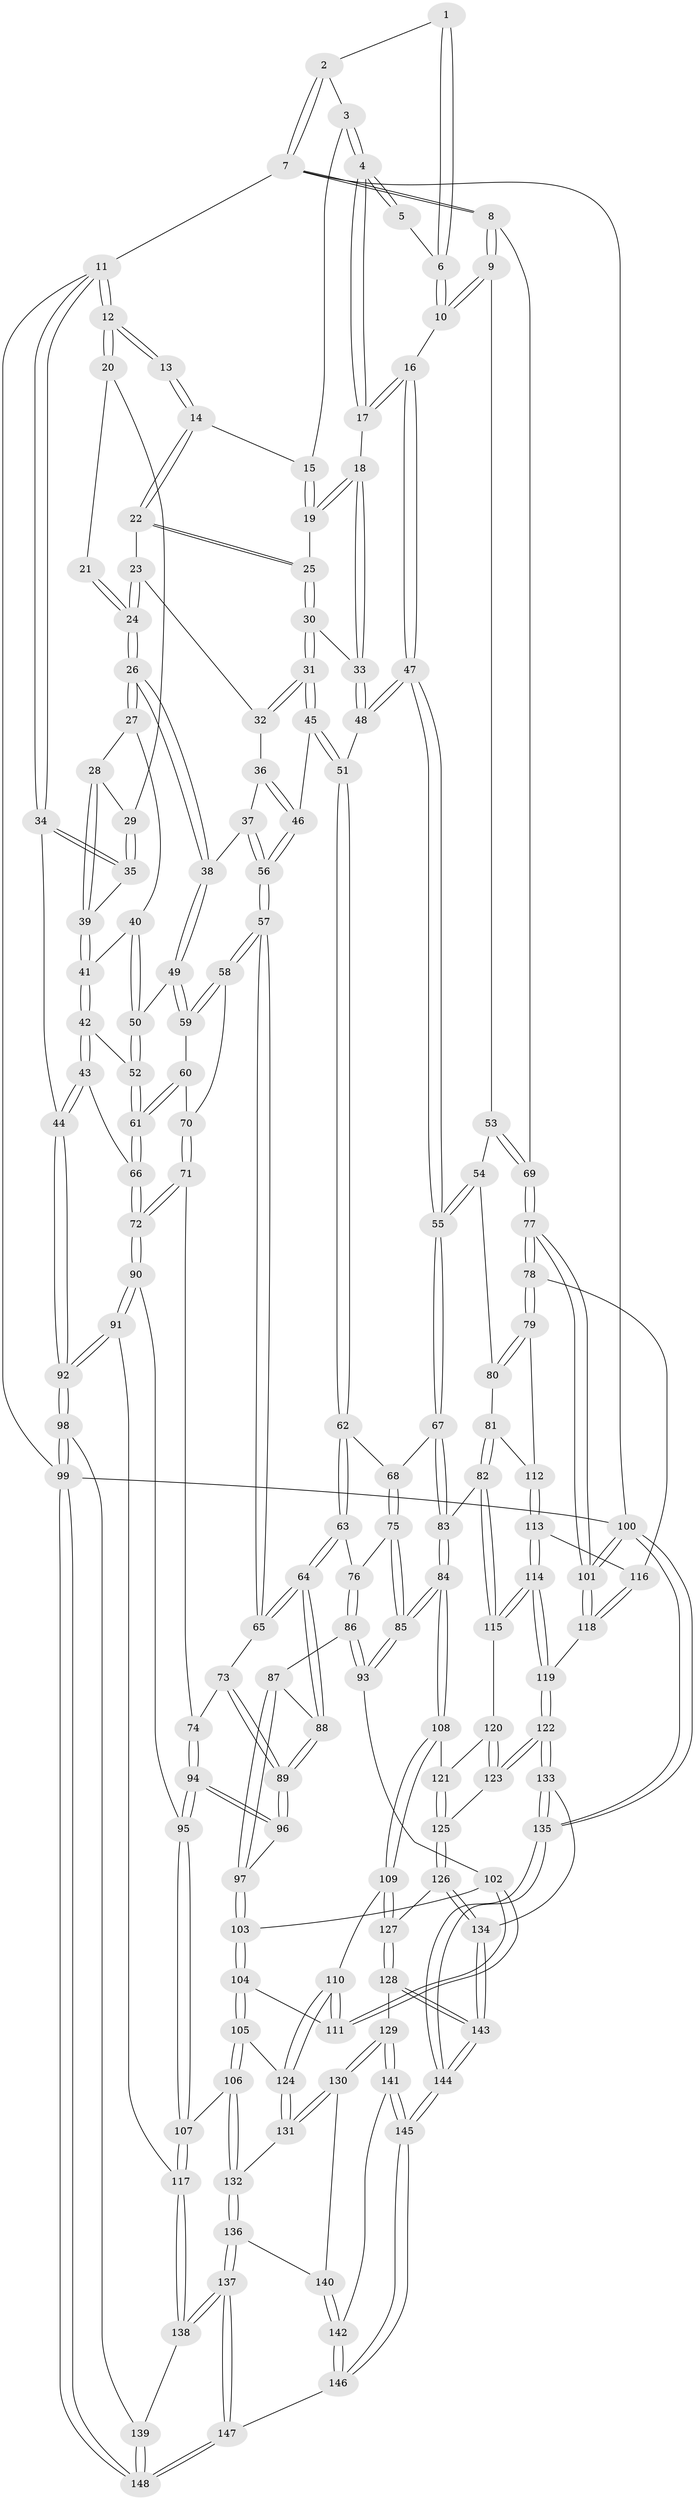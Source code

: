 // Generated by graph-tools (version 1.1) at 2025/01/03/09/25 05:01:12]
// undirected, 148 vertices, 367 edges
graph export_dot {
graph [start="1"]
  node [color=gray90,style=filled];
  1 [pos="+0.9787693037903523+0"];
  2 [pos="+1+0"];
  3 [pos="+0.7204027842580545+0"];
  4 [pos="+0.8575661444507271+0.061473802512333996"];
  5 [pos="+0.8971514293777288+0.031037312860315237"];
  6 [pos="+0.9436227329654978+0.0636328709365142"];
  7 [pos="+1+0"];
  8 [pos="+1+0.20976104833718917"];
  9 [pos="+0.9565772524957212+0.1867855021032585"];
  10 [pos="+0.9446841660382193+0.18219729888420588"];
  11 [pos="+0+0"];
  12 [pos="+0+0"];
  13 [pos="+0.3549330492238176+0"];
  14 [pos="+0.49141484347416325+0"];
  15 [pos="+0.6294059484845929+0"];
  16 [pos="+0.9016886385092178+0.17763200455314715"];
  17 [pos="+0.8614802620075658+0.15385455590435515"];
  18 [pos="+0.7986362434830664+0.14855413025870534"];
  19 [pos="+0.7449218479104093+0.09249112361848949"];
  20 [pos="+0.15719915006086677+0.08435427114946847"];
  21 [pos="+0.21774565565212864+0.03307289488624912"];
  22 [pos="+0.4864564105167553+0"];
  23 [pos="+0.4827470798380627+0"];
  24 [pos="+0.2960465989307034+0.16458124751497633"];
  25 [pos="+0.6455324050566545+0.15701564104746063"];
  26 [pos="+0.2851753215278257+0.19387392334231587"];
  27 [pos="+0.16635238142212067+0.160010984386772"];
  28 [pos="+0.16301577379832177+0.15635495596714197"];
  29 [pos="+0.13937849242271824+0.1250866348604336"];
  30 [pos="+0.6471496970664913+0.17093741517682312"];
  31 [pos="+0.5331266659111366+0.2626381522318345"];
  32 [pos="+0.4835140340026571+0.08820730491853639"];
  33 [pos="+0.716295464823929+0.22759334311555457"];
  34 [pos="+0+0.12129414385621394"];
  35 [pos="+0+0.13948912515330159"];
  36 [pos="+0.38413275477091874+0.21674805788179402"];
  37 [pos="+0.30972765032191746+0.23033127508804538"];
  38 [pos="+0.29596696648666937+0.22245578366246227"];
  39 [pos="+0.093939814870869+0.23119524827992669"];
  40 [pos="+0.15288720916488427+0.2437088895880232"];
  41 [pos="+0.11019774438872092+0.2655104089125787"];
  42 [pos="+0.061641419157927174+0.33844073202723174"];
  43 [pos="+0+0.353351999042441"];
  44 [pos="+0+0.3367289498954656"];
  45 [pos="+0.5325444326983153+0.2692365566881653"];
  46 [pos="+0.4802255644046383+0.2820685869499622"];
  47 [pos="+0.7605046092418186+0.3854315761195313"];
  48 [pos="+0.7045520081651411+0.33193550473809585"];
  49 [pos="+0.2250451351392475+0.29797287000089867"];
  50 [pos="+0.2139343027514971+0.300190387859987"];
  51 [pos="+0.5744640125545565+0.3196370482658392"];
  52 [pos="+0.14486235126036084+0.36778289009069687"];
  53 [pos="+0.9003832618604339+0.38745220872991065"];
  54 [pos="+0.845097677981042+0.42694276493828875"];
  55 [pos="+0.7708775704827683+0.4085221952792344"];
  56 [pos="+0.37737711509837524+0.3592595303921014"];
  57 [pos="+0.3628861924688112+0.4170357967119834"];
  58 [pos="+0.325660618542939+0.40767457729068135"];
  59 [pos="+0.26326452454174304+0.3536359143091372"];
  60 [pos="+0.17342688797833286+0.4118039776757712"];
  61 [pos="+0.16658781568149333+0.4104232678278116"];
  62 [pos="+0.5483190377018057+0.3912989885528285"];
  63 [pos="+0.46914674500183295+0.46440193384977296"];
  64 [pos="+0.40091939416612155+0.4616423902271524"];
  65 [pos="+0.37525566961912743+0.44440668364960395"];
  66 [pos="+0.1268487104927439+0.5097057104331032"];
  67 [pos="+0.7571437567088339+0.4296275124664724"];
  68 [pos="+0.6147425410980784+0.46990670990605327"];
  69 [pos="+1+0.3527466450706674"];
  70 [pos="+0.22275749949195287+0.43009504237894364"];
  71 [pos="+0.2361658526298379+0.5367438535258434"];
  72 [pos="+0.13375680630317507+0.5596260061990227"];
  73 [pos="+0.3066292223233486+0.5063591654122439"];
  74 [pos="+0.23830363724836398+0.5370504280961476"];
  75 [pos="+0.5822382128150925+0.5370852448743363"];
  76 [pos="+0.502717840516811+0.5011336301831631"];
  77 [pos="+1+0.5503336967182735"];
  78 [pos="+1+0.5669606768854466"];
  79 [pos="+1+0.5662244687918272"];
  80 [pos="+0.8528133191629567+0.43695478405956195"];
  81 [pos="+0.8568712439470187+0.6250253312090319"];
  82 [pos="+0.8321040322518675+0.6482180234071168"];
  83 [pos="+0.707364200059138+0.6301377394683008"];
  84 [pos="+0.6615583975973399+0.6590847181209601"];
  85 [pos="+0.6324856283467654+0.6374364605536912"];
  86 [pos="+0.4861182869762616+0.606099107020928"];
  87 [pos="+0.41937276121328027+0.5768714206468122"];
  88 [pos="+0.4020143315944174+0.5219080068257115"];
  89 [pos="+0.3303224169248413+0.6096688829515745"];
  90 [pos="+0.10328853149296918+0.609989267210193"];
  91 [pos="+0.02111843591259054+0.6882669314113485"];
  92 [pos="+0+0.7047008658879718"];
  93 [pos="+0.49947829497459295+0.6276440554508579"];
  94 [pos="+0.29745142114221124+0.6487217073055316"];
  95 [pos="+0.2925796453102779+0.6597327063238237"];
  96 [pos="+0.32582050396605367+0.6283675838879856"];
  97 [pos="+0.3942343140694089+0.6308377958433099"];
  98 [pos="+0+0.7157174171215005"];
  99 [pos="+0+1"];
  100 [pos="+1+1"];
  101 [pos="+1+0.8034768793977218"];
  102 [pos="+0.4877830447194171+0.6403941481660648"];
  103 [pos="+0.419898182482714+0.6665160739405593"];
  104 [pos="+0.40753595368643014+0.7309823380989451"];
  105 [pos="+0.40649080696444034+0.7324130297235333"];
  106 [pos="+0.35636340174378767+0.794034753435456"];
  107 [pos="+0.295999589842302+0.7708245174782394"];
  108 [pos="+0.6573770710411073+0.6821203561732303"];
  109 [pos="+0.6544451095748298+0.6877502763172471"];
  110 [pos="+0.5632839284212037+0.7572212109644402"];
  111 [pos="+0.4882877544427247+0.7141411957852388"];
  112 [pos="+1+0.5729208418211995"];
  113 [pos="+0.9059508985509603+0.6995556317486533"];
  114 [pos="+0.863675632498389+0.7013664996280075"];
  115 [pos="+0.8538396968575724+0.6902200765193746"];
  116 [pos="+0.9605937370964778+0.703538358069204"];
  117 [pos="+0.186097346916662+0.8047063760806725"];
  118 [pos="+0.9782848391686176+0.7729460772464543"];
  119 [pos="+0.8973969463223065+0.8154110823485489"];
  120 [pos="+0.8044132997366892+0.7534197338894756"];
  121 [pos="+0.762896466673078+0.7704437731601568"];
  122 [pos="+0.8939219269495435+0.8231741286059141"];
  123 [pos="+0.8471844512479675+0.8156987378049156"];
  124 [pos="+0.5546833172628524+0.7726590947554869"];
  125 [pos="+0.7837235487433586+0.8160001332474384"];
  126 [pos="+0.7350760842195028+0.8787174372036911"];
  127 [pos="+0.6773019709513244+0.8189699054330056"];
  128 [pos="+0.5948687011633579+0.888943924169465"];
  129 [pos="+0.571227382674317+0.887014837172531"];
  130 [pos="+0.5610011139817422+0.8739200117504766"];
  131 [pos="+0.5526372920035929+0.7767655319171081"];
  132 [pos="+0.3794146348278749+0.8253907995648505"];
  133 [pos="+0.905817115229955+0.9172718580523427"];
  134 [pos="+0.7401033478848236+0.9177765841933233"];
  135 [pos="+1+1"];
  136 [pos="+0.3915575845994332+0.8687734531398251"];
  137 [pos="+0.3627172672670957+1"];
  138 [pos="+0.1822416990386178+0.845760633670215"];
  139 [pos="+0.13534635365939007+0.9572472645845895"];
  140 [pos="+0.4466699842450808+0.877803429707236"];
  141 [pos="+0.5631892405820152+0.908905356959761"];
  142 [pos="+0.518381365564927+0.954160559651798"];
  143 [pos="+0.7062715159144916+0.9678170795051166"];
  144 [pos="+0.678175359453856+1"];
  145 [pos="+0.6711346419038235+1"];
  146 [pos="+0.3880751036987636+1"];
  147 [pos="+0.37131467506210547+1"];
  148 [pos="+0.09453897553991314+1"];
  1 -- 2;
  1 -- 6;
  1 -- 6;
  2 -- 3;
  2 -- 7;
  2 -- 7;
  3 -- 4;
  3 -- 4;
  3 -- 15;
  4 -- 5;
  4 -- 5;
  4 -- 17;
  4 -- 17;
  5 -- 6;
  6 -- 10;
  6 -- 10;
  7 -- 8;
  7 -- 8;
  7 -- 11;
  7 -- 100;
  8 -- 9;
  8 -- 9;
  8 -- 69;
  9 -- 10;
  9 -- 10;
  9 -- 53;
  10 -- 16;
  11 -- 12;
  11 -- 12;
  11 -- 34;
  11 -- 34;
  11 -- 99;
  12 -- 13;
  12 -- 13;
  12 -- 20;
  12 -- 20;
  13 -- 14;
  13 -- 14;
  14 -- 15;
  14 -- 22;
  14 -- 22;
  15 -- 19;
  15 -- 19;
  16 -- 17;
  16 -- 17;
  16 -- 47;
  16 -- 47;
  17 -- 18;
  18 -- 19;
  18 -- 19;
  18 -- 33;
  18 -- 33;
  19 -- 25;
  20 -- 21;
  20 -- 29;
  21 -- 24;
  21 -- 24;
  22 -- 23;
  22 -- 25;
  22 -- 25;
  23 -- 24;
  23 -- 24;
  23 -- 32;
  24 -- 26;
  24 -- 26;
  25 -- 30;
  25 -- 30;
  26 -- 27;
  26 -- 27;
  26 -- 38;
  26 -- 38;
  27 -- 28;
  27 -- 40;
  28 -- 29;
  28 -- 39;
  28 -- 39;
  29 -- 35;
  29 -- 35;
  30 -- 31;
  30 -- 31;
  30 -- 33;
  31 -- 32;
  31 -- 32;
  31 -- 45;
  31 -- 45;
  32 -- 36;
  33 -- 48;
  33 -- 48;
  34 -- 35;
  34 -- 35;
  34 -- 44;
  35 -- 39;
  36 -- 37;
  36 -- 46;
  36 -- 46;
  37 -- 38;
  37 -- 56;
  37 -- 56;
  38 -- 49;
  38 -- 49;
  39 -- 41;
  39 -- 41;
  40 -- 41;
  40 -- 50;
  40 -- 50;
  41 -- 42;
  41 -- 42;
  42 -- 43;
  42 -- 43;
  42 -- 52;
  43 -- 44;
  43 -- 44;
  43 -- 66;
  44 -- 92;
  44 -- 92;
  45 -- 46;
  45 -- 51;
  45 -- 51;
  46 -- 56;
  46 -- 56;
  47 -- 48;
  47 -- 48;
  47 -- 55;
  47 -- 55;
  48 -- 51;
  49 -- 50;
  49 -- 59;
  49 -- 59;
  50 -- 52;
  50 -- 52;
  51 -- 62;
  51 -- 62;
  52 -- 61;
  52 -- 61;
  53 -- 54;
  53 -- 69;
  53 -- 69;
  54 -- 55;
  54 -- 55;
  54 -- 80;
  55 -- 67;
  55 -- 67;
  56 -- 57;
  56 -- 57;
  57 -- 58;
  57 -- 58;
  57 -- 65;
  57 -- 65;
  58 -- 59;
  58 -- 59;
  58 -- 70;
  59 -- 60;
  60 -- 61;
  60 -- 61;
  60 -- 70;
  61 -- 66;
  61 -- 66;
  62 -- 63;
  62 -- 63;
  62 -- 68;
  63 -- 64;
  63 -- 64;
  63 -- 76;
  64 -- 65;
  64 -- 65;
  64 -- 88;
  64 -- 88;
  65 -- 73;
  66 -- 72;
  66 -- 72;
  67 -- 68;
  67 -- 83;
  67 -- 83;
  68 -- 75;
  68 -- 75;
  69 -- 77;
  69 -- 77;
  70 -- 71;
  70 -- 71;
  71 -- 72;
  71 -- 72;
  71 -- 74;
  72 -- 90;
  72 -- 90;
  73 -- 74;
  73 -- 89;
  73 -- 89;
  74 -- 94;
  74 -- 94;
  75 -- 76;
  75 -- 85;
  75 -- 85;
  76 -- 86;
  76 -- 86;
  77 -- 78;
  77 -- 78;
  77 -- 101;
  77 -- 101;
  78 -- 79;
  78 -- 79;
  78 -- 116;
  79 -- 80;
  79 -- 80;
  79 -- 112;
  80 -- 81;
  81 -- 82;
  81 -- 82;
  81 -- 112;
  82 -- 83;
  82 -- 115;
  82 -- 115;
  83 -- 84;
  83 -- 84;
  84 -- 85;
  84 -- 85;
  84 -- 108;
  84 -- 108;
  85 -- 93;
  85 -- 93;
  86 -- 87;
  86 -- 93;
  86 -- 93;
  87 -- 88;
  87 -- 97;
  87 -- 97;
  88 -- 89;
  88 -- 89;
  89 -- 96;
  89 -- 96;
  90 -- 91;
  90 -- 91;
  90 -- 95;
  91 -- 92;
  91 -- 92;
  91 -- 117;
  92 -- 98;
  92 -- 98;
  93 -- 102;
  94 -- 95;
  94 -- 95;
  94 -- 96;
  94 -- 96;
  95 -- 107;
  95 -- 107;
  96 -- 97;
  97 -- 103;
  97 -- 103;
  98 -- 99;
  98 -- 99;
  98 -- 139;
  99 -- 148;
  99 -- 148;
  99 -- 100;
  100 -- 101;
  100 -- 101;
  100 -- 135;
  100 -- 135;
  101 -- 118;
  101 -- 118;
  102 -- 103;
  102 -- 111;
  102 -- 111;
  103 -- 104;
  103 -- 104;
  104 -- 105;
  104 -- 105;
  104 -- 111;
  105 -- 106;
  105 -- 106;
  105 -- 124;
  106 -- 107;
  106 -- 132;
  106 -- 132;
  107 -- 117;
  107 -- 117;
  108 -- 109;
  108 -- 109;
  108 -- 121;
  109 -- 110;
  109 -- 127;
  109 -- 127;
  110 -- 111;
  110 -- 111;
  110 -- 124;
  110 -- 124;
  112 -- 113;
  112 -- 113;
  113 -- 114;
  113 -- 114;
  113 -- 116;
  114 -- 115;
  114 -- 115;
  114 -- 119;
  114 -- 119;
  115 -- 120;
  116 -- 118;
  116 -- 118;
  117 -- 138;
  117 -- 138;
  118 -- 119;
  119 -- 122;
  119 -- 122;
  120 -- 121;
  120 -- 123;
  120 -- 123;
  121 -- 125;
  121 -- 125;
  122 -- 123;
  122 -- 123;
  122 -- 133;
  122 -- 133;
  123 -- 125;
  124 -- 131;
  124 -- 131;
  125 -- 126;
  125 -- 126;
  126 -- 127;
  126 -- 134;
  126 -- 134;
  127 -- 128;
  127 -- 128;
  128 -- 129;
  128 -- 143;
  128 -- 143;
  129 -- 130;
  129 -- 130;
  129 -- 141;
  129 -- 141;
  130 -- 131;
  130 -- 131;
  130 -- 140;
  131 -- 132;
  132 -- 136;
  132 -- 136;
  133 -- 134;
  133 -- 135;
  133 -- 135;
  134 -- 143;
  134 -- 143;
  135 -- 144;
  135 -- 144;
  136 -- 137;
  136 -- 137;
  136 -- 140;
  137 -- 138;
  137 -- 138;
  137 -- 147;
  137 -- 147;
  138 -- 139;
  139 -- 148;
  139 -- 148;
  140 -- 142;
  140 -- 142;
  141 -- 142;
  141 -- 145;
  141 -- 145;
  142 -- 146;
  142 -- 146;
  143 -- 144;
  143 -- 144;
  144 -- 145;
  144 -- 145;
  145 -- 146;
  145 -- 146;
  146 -- 147;
  147 -- 148;
  147 -- 148;
}
